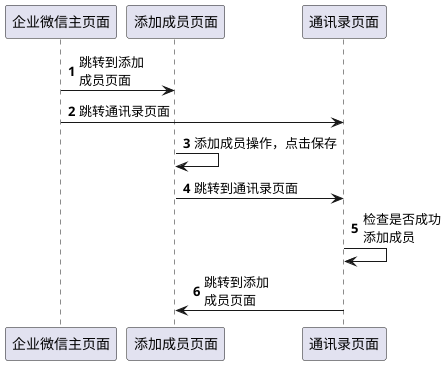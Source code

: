 @startuml
'https://plantuml.com/sequence-diagram

autonumber

participant 企业微信主页面 as main
participant 添加成员页面 as add_member

participant 通讯录页面 as contact



main -> add_member: 跳转到添加\n成员页面
main -> contact: 跳转通讯录页面
add_member -> add_member: 添加成员操作，点击保存
add_member -> contact: 跳转到通讯录页面
contact -> contact: 检查是否成功\n添加成员
contact -> add_member: 跳转到添加\n成员页面
@enduml
